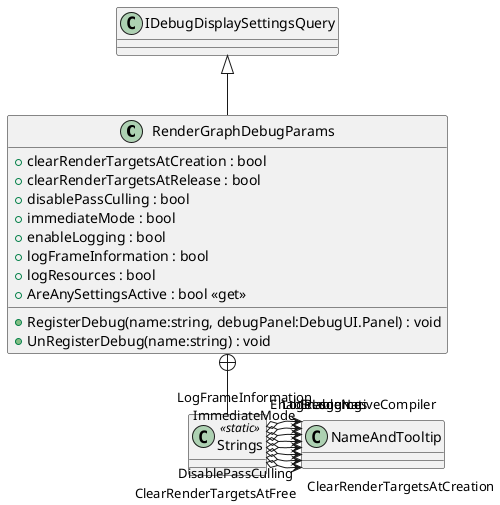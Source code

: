 @startuml
class RenderGraphDebugParams {
    + clearRenderTargetsAtCreation : bool
    + clearRenderTargetsAtRelease : bool
    + disablePassCulling : bool
    + immediateMode : bool
    + enableLogging : bool
    + logFrameInformation : bool
    + logResources : bool
    + RegisterDebug(name:string, debugPanel:DebugUI.Panel) : void
    + UnRegisterDebug(name:string) : void
    + AreAnySettingsActive : bool <<get>>
}
class Strings <<static>> {
}
IDebugDisplaySettingsQuery <|-- RenderGraphDebugParams
RenderGraphDebugParams +-- Strings
Strings o-> "ClearRenderTargetsAtCreation" NameAndTooltip
Strings o-> "ClearRenderTargetsAtFree" NameAndTooltip
Strings o-> "DisablePassCulling" NameAndTooltip
Strings o-> "ImmediateMode" NameAndTooltip
Strings o-> "EnableLogging" NameAndTooltip
Strings o-> "LogFrameInformation" NameAndTooltip
Strings o-> "LogResources" NameAndTooltip
Strings o-> "EnableNativeCompiler" NameAndTooltip
@enduml
